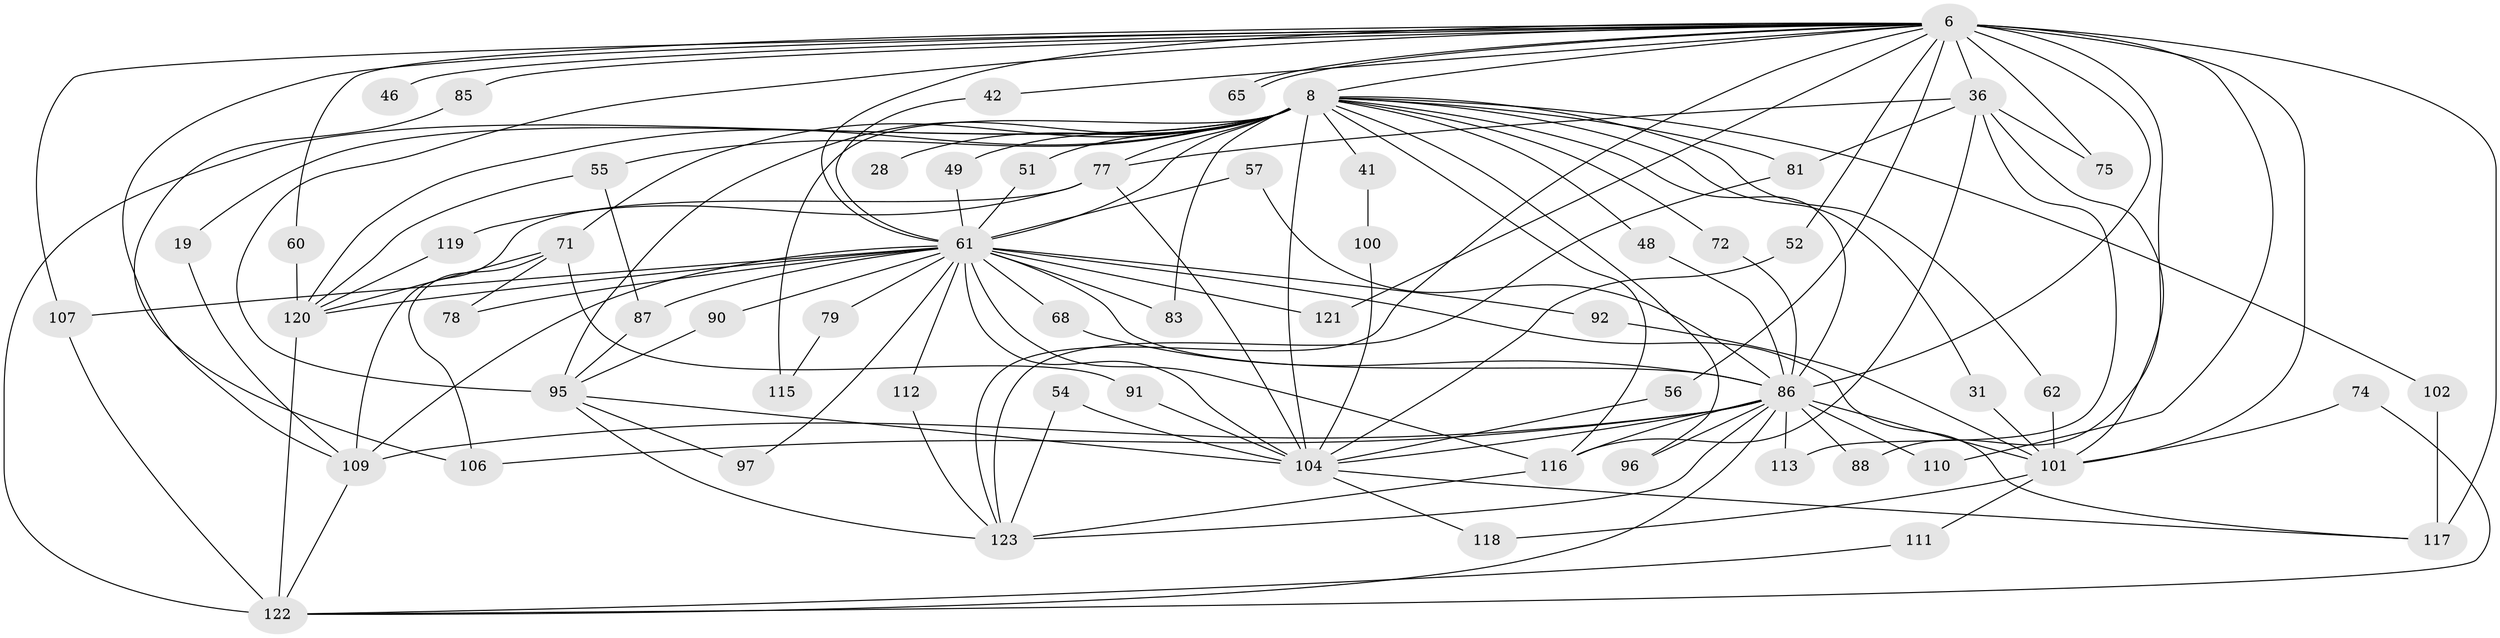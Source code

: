 // original degree distribution, {16: 0.008130081300813009, 12: 0.008130081300813009, 23: 0.016260162601626018, 14: 0.016260162601626018, 20: 0.008130081300813009, 32: 0.008130081300813009, 25: 0.008130081300813009, 31: 0.008130081300813009, 3: 0.21138211382113822, 9: 0.016260162601626018, 6: 0.04065040650406504, 5: 0.056910569105691054, 7: 0.008130081300813009, 2: 0.5365853658536586, 4: 0.032520325203252036, 8: 0.016260162601626018}
// Generated by graph-tools (version 1.1) at 2025/44/03/09/25 04:44:02]
// undirected, 61 vertices, 131 edges
graph export_dot {
graph [start="1"]
  node [color=gray90,style=filled];
  6 [super="+5"];
  8 [super="+7"];
  19;
  28;
  31;
  36 [super="+33+24"];
  41;
  42;
  46;
  48;
  49;
  51;
  52;
  54;
  55 [super="+14+21"];
  56;
  57;
  60;
  61 [super="+11+10"];
  62;
  65;
  68;
  71 [super="+45"];
  72;
  74;
  75 [super="+34"];
  77 [super="+59+69"];
  78;
  79;
  81 [super="+26"];
  83;
  85;
  86 [super="+53+9+4"];
  87 [super="+25"];
  88;
  90;
  91;
  92;
  95 [super="+82+67"];
  96;
  97;
  100;
  101 [super="+37+43"];
  102;
  104 [super="+16+76+98"];
  106 [super="+105"];
  107 [super="+63"];
  109 [super="+22+84"];
  110;
  111;
  112;
  113;
  115;
  116 [super="+114+47"];
  117 [super="+70+93+108"];
  118;
  119;
  120 [super="+99+73"];
  121;
  122 [super="+58+103"];
  123 [super="+17+80"];
  6 -- 8 [weight=4];
  6 -- 42;
  6 -- 46 [weight=2];
  6 -- 56;
  6 -- 60;
  6 -- 65;
  6 -- 65;
  6 -- 75 [weight=3];
  6 -- 85 [weight=2];
  6 -- 88;
  6 -- 110;
  6 -- 117 [weight=3];
  6 -- 121;
  6 -- 123 [weight=2];
  6 -- 36 [weight=5];
  6 -- 101 [weight=3];
  6 -- 52;
  6 -- 61 [weight=5];
  6 -- 95;
  6 -- 109;
  6 -- 86 [weight=9];
  6 -- 107;
  8 -- 19;
  8 -- 28 [weight=2];
  8 -- 31;
  8 -- 41 [weight=2];
  8 -- 48;
  8 -- 49;
  8 -- 62;
  8 -- 71 [weight=2];
  8 -- 72;
  8 -- 83;
  8 -- 77 [weight=2];
  8 -- 86 [weight=9];
  8 -- 95 [weight=4];
  8 -- 96;
  8 -- 102;
  8 -- 51;
  8 -- 115;
  8 -- 116 [weight=3];
  8 -- 55 [weight=4];
  8 -- 61 [weight=5];
  8 -- 81;
  8 -- 120;
  8 -- 122 [weight=2];
  8 -- 104 [weight=2];
  19 -- 109;
  31 -- 101;
  36 -- 75;
  36 -- 81;
  36 -- 113;
  36 -- 116;
  36 -- 77;
  36 -- 101;
  41 -- 100;
  42 -- 61;
  48 -- 86;
  49 -- 61;
  51 -- 61;
  52 -- 104;
  54 -- 104;
  54 -- 123;
  55 -- 87;
  55 -- 120;
  56 -- 104;
  57 -- 61;
  57 -- 86;
  60 -- 120;
  61 -- 68;
  61 -- 78;
  61 -- 79 [weight=2];
  61 -- 83;
  61 -- 90;
  61 -- 92;
  61 -- 97;
  61 -- 121;
  61 -- 104 [weight=3];
  61 -- 107;
  61 -- 109 [weight=2];
  61 -- 112;
  61 -- 117 [weight=2];
  61 -- 120 [weight=3];
  61 -- 87;
  61 -- 86 [weight=8];
  61 -- 116;
  62 -- 101;
  68 -- 86;
  71 -- 91;
  71 -- 78;
  71 -- 120;
  71 -- 106;
  72 -- 86;
  74 -- 122;
  74 -- 101;
  77 -- 109 [weight=2];
  77 -- 119;
  77 -- 104;
  79 -- 115;
  81 -- 123;
  85 -- 106;
  86 -- 96;
  86 -- 106;
  86 -- 109 [weight=2];
  86 -- 110;
  86 -- 113;
  86 -- 122;
  86 -- 101;
  86 -- 104 [weight=3];
  86 -- 116;
  86 -- 88;
  86 -- 123 [weight=2];
  87 -- 95;
  90 -- 95;
  91 -- 104;
  92 -- 101;
  95 -- 97;
  95 -- 123;
  95 -- 104;
  100 -- 104;
  101 -- 118;
  101 -- 111;
  102 -- 117;
  104 -- 117;
  104 -- 118;
  107 -- 122;
  109 -- 122;
  111 -- 122;
  112 -- 123;
  116 -- 123;
  119 -- 120;
  120 -- 122 [weight=3];
}
